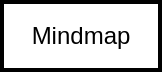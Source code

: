 <mxfile version="21.5.2" type="github">
  <diagram name="페이지-1" id="uY8fgyIrPWNg2hxtdFaK">
    <mxGraphModel>
      <root>
        <mxCell id="0" />
        <mxCell id="1" parent="0" />
        <mxCell id="2" value="Mindmap" style="whiteSpace=wrap;strokeWidth=2;" vertex="1" parent="1">
          <mxGeometry width="79" height="34" as="geometry" />
        </mxCell>
      </root>
    </mxGraphModel>
  </diagram>
</mxfile>
